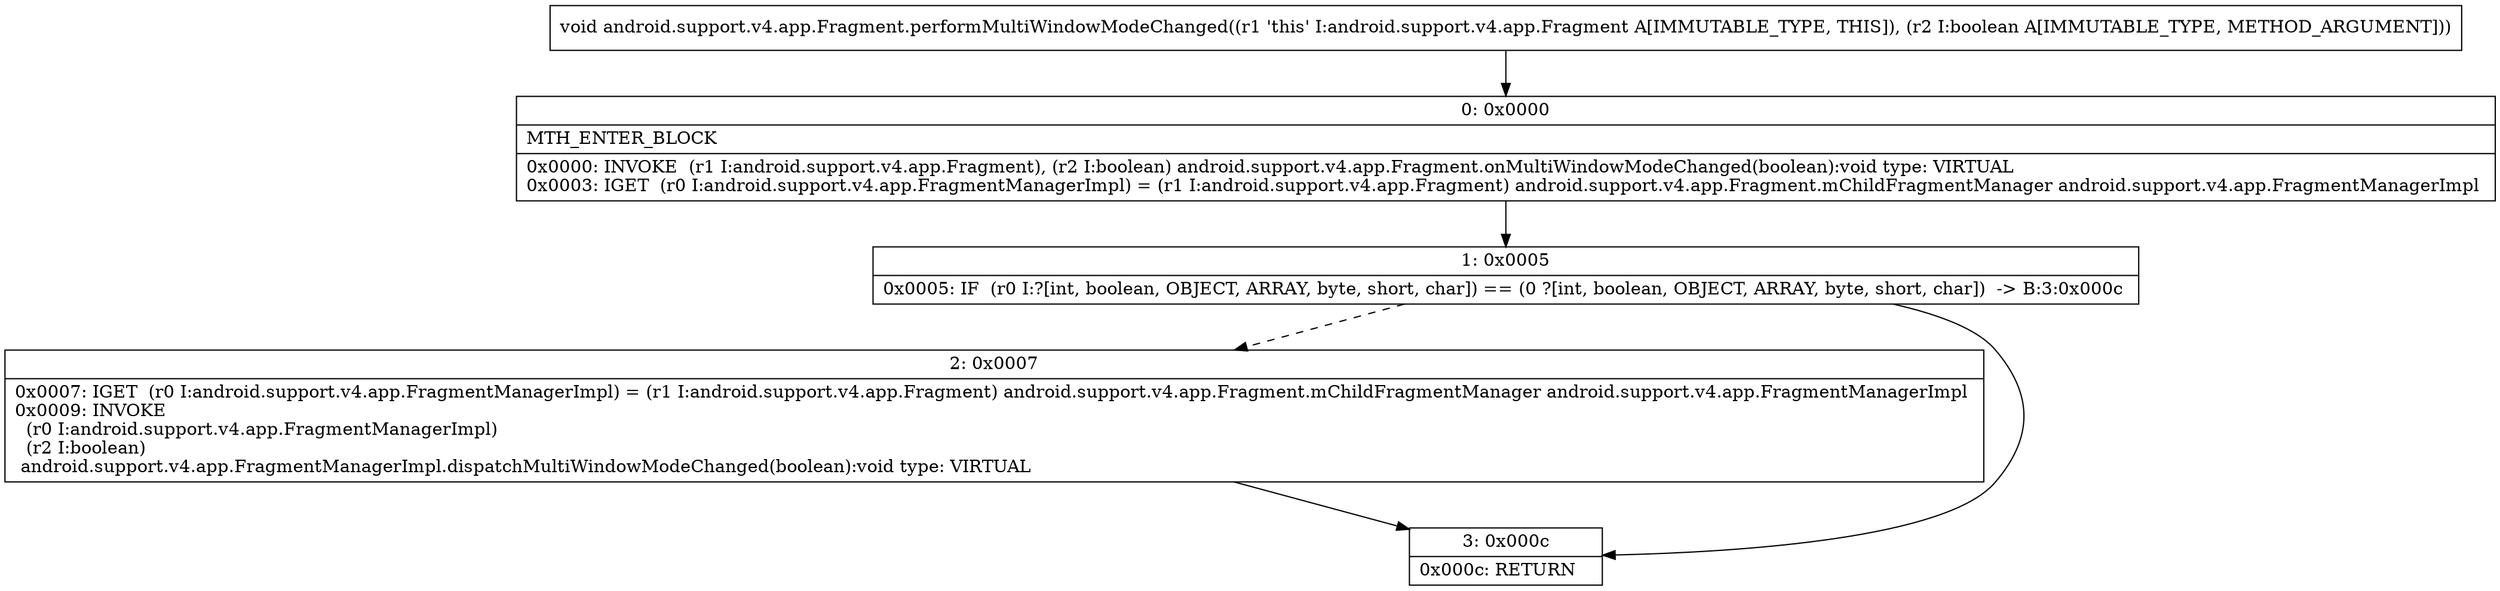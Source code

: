digraph "CFG forandroid.support.v4.app.Fragment.performMultiWindowModeChanged(Z)V" {
Node_0 [shape=record,label="{0\:\ 0x0000|MTH_ENTER_BLOCK\l|0x0000: INVOKE  (r1 I:android.support.v4.app.Fragment), (r2 I:boolean) android.support.v4.app.Fragment.onMultiWindowModeChanged(boolean):void type: VIRTUAL \l0x0003: IGET  (r0 I:android.support.v4.app.FragmentManagerImpl) = (r1 I:android.support.v4.app.Fragment) android.support.v4.app.Fragment.mChildFragmentManager android.support.v4.app.FragmentManagerImpl \l}"];
Node_1 [shape=record,label="{1\:\ 0x0005|0x0005: IF  (r0 I:?[int, boolean, OBJECT, ARRAY, byte, short, char]) == (0 ?[int, boolean, OBJECT, ARRAY, byte, short, char])  \-\> B:3:0x000c \l}"];
Node_2 [shape=record,label="{2\:\ 0x0007|0x0007: IGET  (r0 I:android.support.v4.app.FragmentManagerImpl) = (r1 I:android.support.v4.app.Fragment) android.support.v4.app.Fragment.mChildFragmentManager android.support.v4.app.FragmentManagerImpl \l0x0009: INVOKE  \l  (r0 I:android.support.v4.app.FragmentManagerImpl)\l  (r2 I:boolean)\l android.support.v4.app.FragmentManagerImpl.dispatchMultiWindowModeChanged(boolean):void type: VIRTUAL \l}"];
Node_3 [shape=record,label="{3\:\ 0x000c|0x000c: RETURN   \l}"];
MethodNode[shape=record,label="{void android.support.v4.app.Fragment.performMultiWindowModeChanged((r1 'this' I:android.support.v4.app.Fragment A[IMMUTABLE_TYPE, THIS]), (r2 I:boolean A[IMMUTABLE_TYPE, METHOD_ARGUMENT])) }"];
MethodNode -> Node_0;
Node_0 -> Node_1;
Node_1 -> Node_2[style=dashed];
Node_1 -> Node_3;
Node_2 -> Node_3;
}

